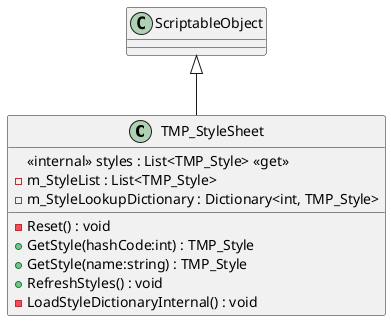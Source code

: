 @startuml
class TMP_StyleSheet {
    <<internal>> styles : List<TMP_Style> <<get>>
    - m_StyleList : List<TMP_Style>
    - m_StyleLookupDictionary : Dictionary<int, TMP_Style>
    - Reset() : void
    + GetStyle(hashCode:int) : TMP_Style
    + GetStyle(name:string) : TMP_Style
    + RefreshStyles() : void
    - LoadStyleDictionaryInternal() : void
}
ScriptableObject <|-- TMP_StyleSheet
@enduml
